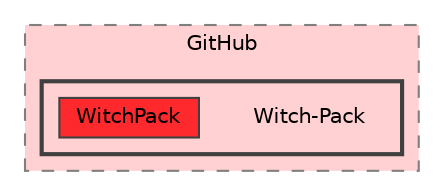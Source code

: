 digraph "C:/Users/PC/Documents/GitHub/Witch-Pack"
{
 // LATEX_PDF_SIZE
  bgcolor="transparent";
  edge [fontname=Helvetica,fontsize=10,labelfontname=Helvetica,labelfontsize=10];
  node [fontname=Helvetica,fontsize=10,shape=box,height=0.2,width=0.4];
  compound=true
  subgraph clusterdir_fe7cc7079c6c8a8eeaa3c7f5497b24bd {
    graph [ bgcolor="#ffd1d2", pencolor="grey50", label="GitHub", fontname=Helvetica,fontsize=10 style="filled,dashed", URL="dir_fe7cc7079c6c8a8eeaa3c7f5497b24bd.html",tooltip=""]
  subgraph clusterdir_68f2231b2d01402ffe77245d31b04f91 {
    graph [ bgcolor="#ffd1d2", pencolor="grey25", label="", fontname=Helvetica,fontsize=10 style="filled,bold", URL="dir_68f2231b2d01402ffe77245d31b04f91.html",tooltip=""]
    dir_68f2231b2d01402ffe77245d31b04f91 [shape=plaintext, label="Witch-Pack"];
  dir_d5c53c5eb1ebe4f10b4c7c99f3d8b87d [label="WitchPack", fillcolor="#fe292d", color="grey25", style="filled", URL="dir_d5c53c5eb1ebe4f10b4c7c99f3d8b87d.html",tooltip=""];
  }
  }
}
